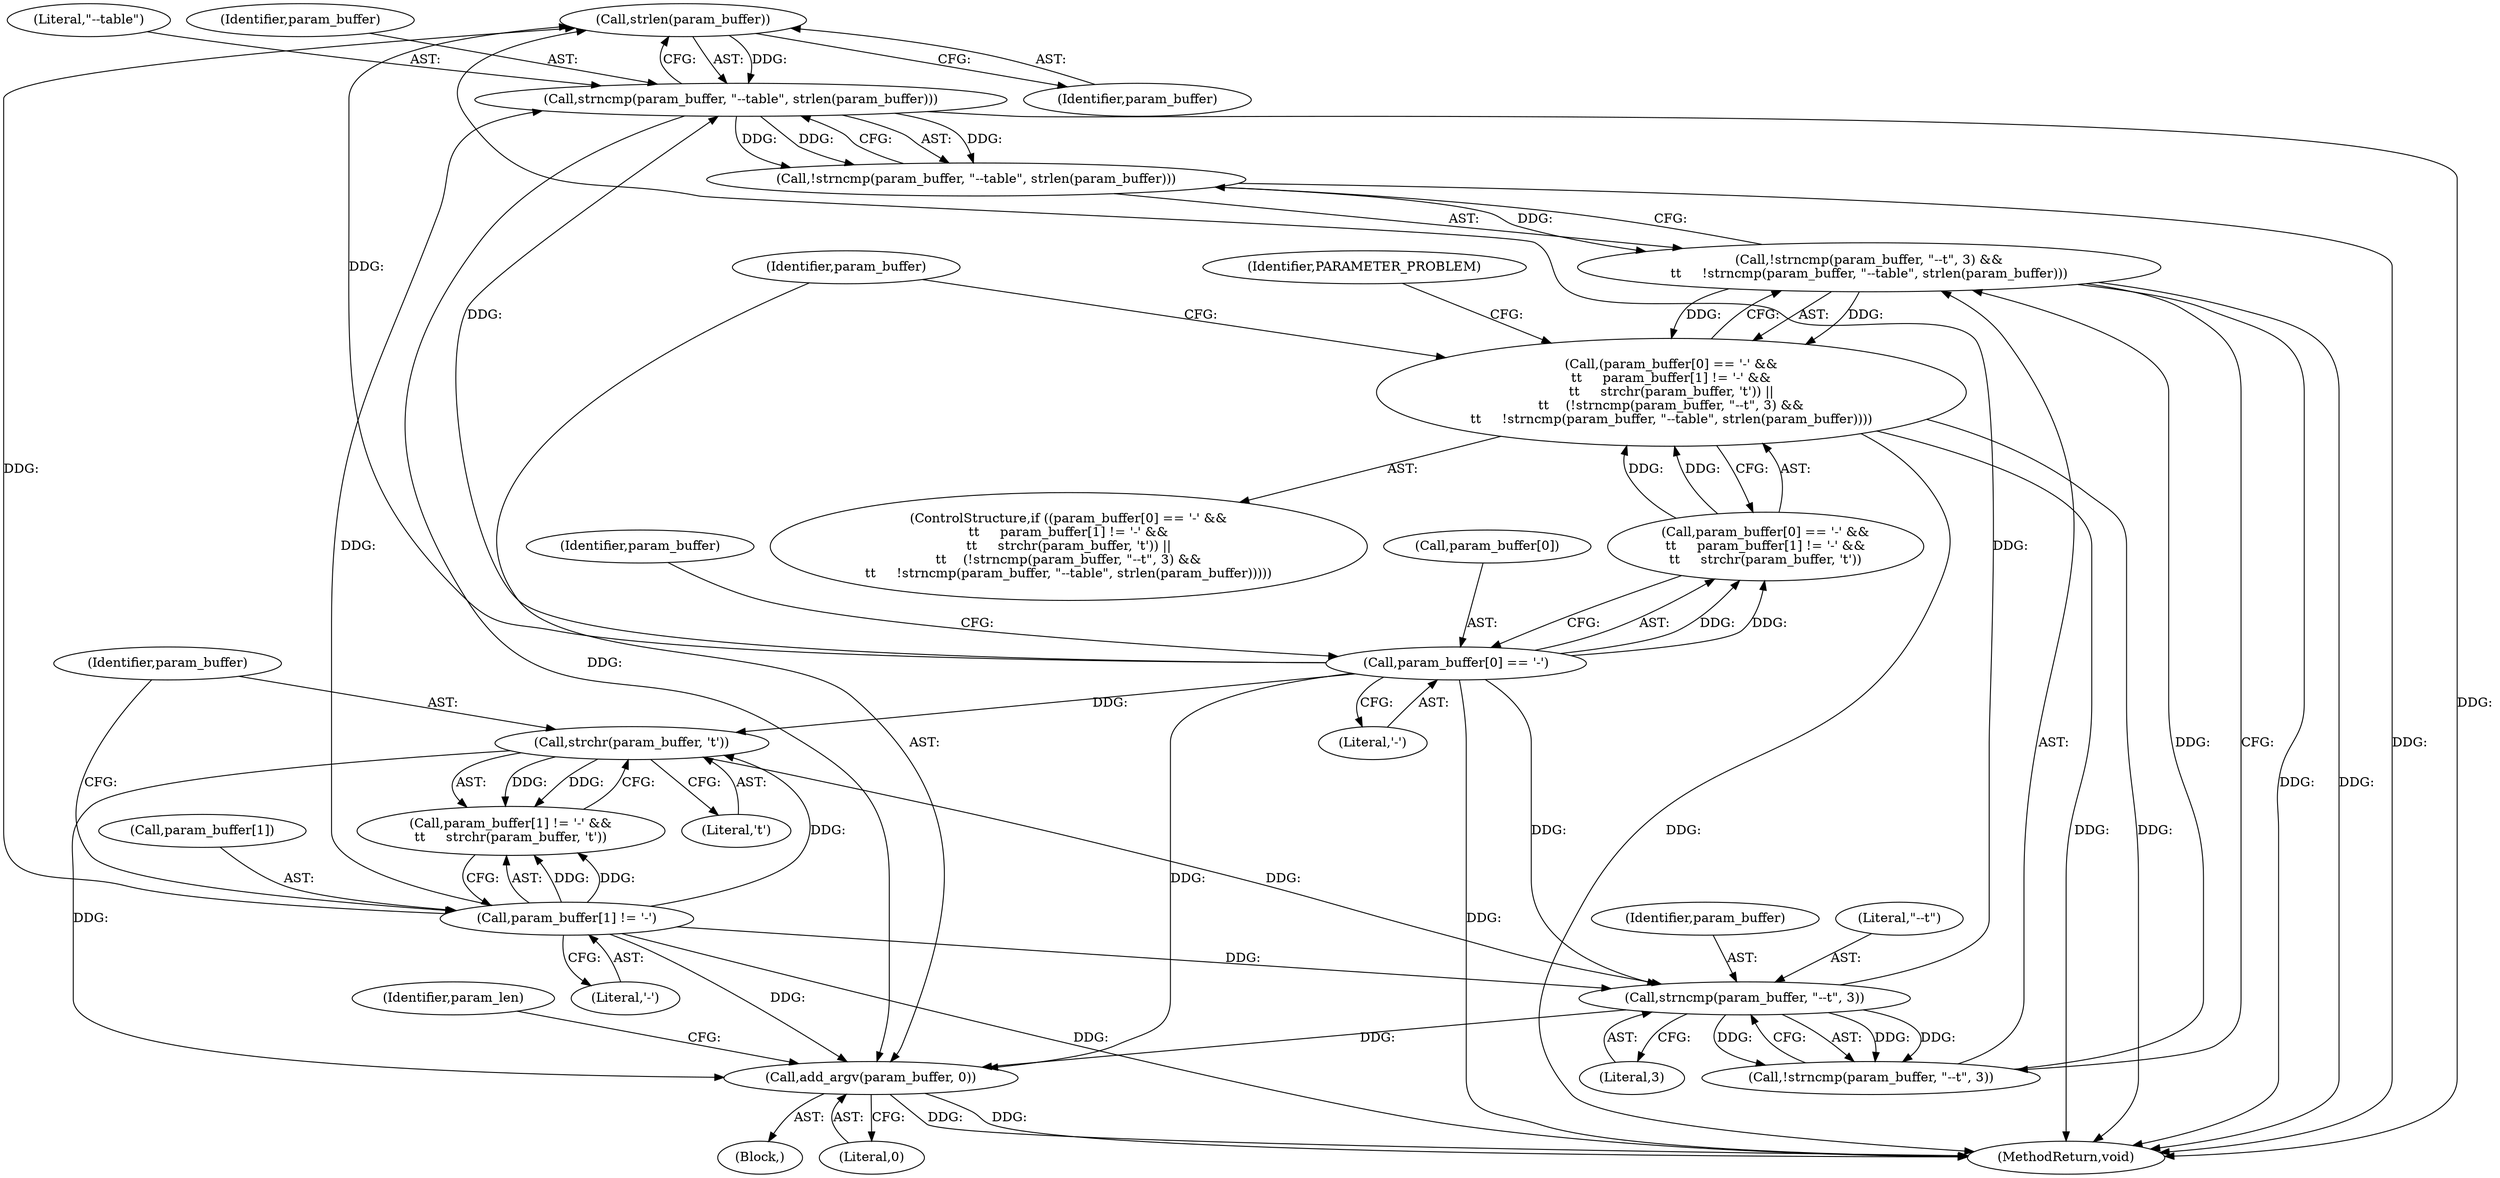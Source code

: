 digraph "1_netfilter_2ae1099a42e6a0f06de305ca13a842ac83d4683e@API" {
"1000146" [label="(Call,strlen(param_buffer))"];
"1000128" [label="(Call,param_buffer[1] != '-')"];
"1000122" [label="(Call,param_buffer[0] == '-')"];
"1000138" [label="(Call,strncmp(param_buffer, \"--t\", 3))"];
"1000133" [label="(Call,strchr(param_buffer, 't'))"];
"1000143" [label="(Call,strncmp(param_buffer, \"--table\", strlen(param_buffer)))"];
"1000142" [label="(Call,!strncmp(param_buffer, \"--table\", strlen(param_buffer)))"];
"1000136" [label="(Call,!strncmp(param_buffer, \"--t\", 3) &&\n\t\t     !strncmp(param_buffer, \"--table\", strlen(param_buffer)))"];
"1000120" [label="(Call,(param_buffer[0] == '-' &&\n\t\t     param_buffer[1] != '-' &&\n\t\t     strchr(param_buffer, 't')) ||\n\t\t    (!strncmp(param_buffer, \"--t\", 3) &&\n\t\t     !strncmp(param_buffer, \"--table\", strlen(param_buffer))))"];
"1000156" [label="(Call,add_argv(param_buffer, 0))"];
"1000139" [label="(Identifier,param_buffer)"];
"1000126" [label="(Literal,'-')"];
"1000128" [label="(Call,param_buffer[1] != '-')"];
"1000122" [label="(Call,param_buffer[0] == '-')"];
"1000130" [label="(Identifier,param_buffer)"];
"1000137" [label="(Call,!strncmp(param_buffer, \"--t\", 3))"];
"1000143" [label="(Call,strncmp(param_buffer, \"--table\", strlen(param_buffer)))"];
"1000157" [label="(Identifier,param_buffer)"];
"1000104" [label="(Block,)"];
"1000141" [label="(Literal,3)"];
"1000140" [label="(Literal,\"--t\")"];
"1000120" [label="(Call,(param_buffer[0] == '-' &&\n\t\t     param_buffer[1] != '-' &&\n\t\t     strchr(param_buffer, 't')) ||\n\t\t    (!strncmp(param_buffer, \"--t\", 3) &&\n\t\t     !strncmp(param_buffer, \"--table\", strlen(param_buffer))))"];
"1000156" [label="(Call,add_argv(param_buffer, 0))"];
"1000142" [label="(Call,!strncmp(param_buffer, \"--table\", strlen(param_buffer)))"];
"1000119" [label="(ControlStructure,if ((param_buffer[0] == '-' &&\n\t\t     param_buffer[1] != '-' &&\n\t\t     strchr(param_buffer, 't')) ||\n\t\t    (!strncmp(param_buffer, \"--t\", 3) &&\n\t\t     !strncmp(param_buffer, \"--table\", strlen(param_buffer)))))"];
"1000136" [label="(Call,!strncmp(param_buffer, \"--t\", 3) &&\n\t\t     !strncmp(param_buffer, \"--table\", strlen(param_buffer)))"];
"1000138" [label="(Call,strncmp(param_buffer, \"--t\", 3))"];
"1000147" [label="(Identifier,param_buffer)"];
"1000135" [label="(Literal,'t')"];
"1000160" [label="(Identifier,param_len)"];
"1000146" [label="(Call,strlen(param_buffer))"];
"1000129" [label="(Call,param_buffer[1])"];
"1000133" [label="(Call,strchr(param_buffer, 't'))"];
"1000127" [label="(Call,param_buffer[1] != '-' &&\n\t\t     strchr(param_buffer, 't'))"];
"1000162" [label="(MethodReturn,void)"];
"1000134" [label="(Identifier,param_buffer)"];
"1000132" [label="(Literal,'-')"];
"1000145" [label="(Literal,\"--table\")"];
"1000150" [label="(Identifier,PARAMETER_PROBLEM)"];
"1000158" [label="(Literal,0)"];
"1000121" [label="(Call,param_buffer[0] == '-' &&\n\t\t     param_buffer[1] != '-' &&\n\t\t     strchr(param_buffer, 't'))"];
"1000123" [label="(Call,param_buffer[0])"];
"1000144" [label="(Identifier,param_buffer)"];
"1000146" -> "1000143"  [label="AST: "];
"1000146" -> "1000147"  [label="CFG: "];
"1000147" -> "1000146"  [label="AST: "];
"1000143" -> "1000146"  [label="CFG: "];
"1000146" -> "1000143"  [label="DDG: "];
"1000128" -> "1000146"  [label="DDG: "];
"1000122" -> "1000146"  [label="DDG: "];
"1000138" -> "1000146"  [label="DDG: "];
"1000128" -> "1000127"  [label="AST: "];
"1000128" -> "1000132"  [label="CFG: "];
"1000129" -> "1000128"  [label="AST: "];
"1000132" -> "1000128"  [label="AST: "];
"1000134" -> "1000128"  [label="CFG: "];
"1000127" -> "1000128"  [label="CFG: "];
"1000128" -> "1000162"  [label="DDG: "];
"1000128" -> "1000127"  [label="DDG: "];
"1000128" -> "1000127"  [label="DDG: "];
"1000128" -> "1000133"  [label="DDG: "];
"1000128" -> "1000138"  [label="DDG: "];
"1000128" -> "1000143"  [label="DDG: "];
"1000128" -> "1000156"  [label="DDG: "];
"1000122" -> "1000121"  [label="AST: "];
"1000122" -> "1000126"  [label="CFG: "];
"1000123" -> "1000122"  [label="AST: "];
"1000126" -> "1000122"  [label="AST: "];
"1000130" -> "1000122"  [label="CFG: "];
"1000121" -> "1000122"  [label="CFG: "];
"1000122" -> "1000162"  [label="DDG: "];
"1000122" -> "1000121"  [label="DDG: "];
"1000122" -> "1000121"  [label="DDG: "];
"1000122" -> "1000133"  [label="DDG: "];
"1000122" -> "1000138"  [label="DDG: "];
"1000122" -> "1000143"  [label="DDG: "];
"1000122" -> "1000156"  [label="DDG: "];
"1000138" -> "1000137"  [label="AST: "];
"1000138" -> "1000141"  [label="CFG: "];
"1000139" -> "1000138"  [label="AST: "];
"1000140" -> "1000138"  [label="AST: "];
"1000141" -> "1000138"  [label="AST: "];
"1000137" -> "1000138"  [label="CFG: "];
"1000138" -> "1000137"  [label="DDG: "];
"1000138" -> "1000137"  [label="DDG: "];
"1000138" -> "1000137"  [label="DDG: "];
"1000133" -> "1000138"  [label="DDG: "];
"1000138" -> "1000156"  [label="DDG: "];
"1000133" -> "1000127"  [label="AST: "];
"1000133" -> "1000135"  [label="CFG: "];
"1000134" -> "1000133"  [label="AST: "];
"1000135" -> "1000133"  [label="AST: "];
"1000127" -> "1000133"  [label="CFG: "];
"1000133" -> "1000127"  [label="DDG: "];
"1000133" -> "1000127"  [label="DDG: "];
"1000133" -> "1000156"  [label="DDG: "];
"1000143" -> "1000142"  [label="AST: "];
"1000144" -> "1000143"  [label="AST: "];
"1000145" -> "1000143"  [label="AST: "];
"1000142" -> "1000143"  [label="CFG: "];
"1000143" -> "1000162"  [label="DDG: "];
"1000143" -> "1000142"  [label="DDG: "];
"1000143" -> "1000142"  [label="DDG: "];
"1000143" -> "1000142"  [label="DDG: "];
"1000143" -> "1000156"  [label="DDG: "];
"1000142" -> "1000136"  [label="AST: "];
"1000136" -> "1000142"  [label="CFG: "];
"1000142" -> "1000162"  [label="DDG: "];
"1000142" -> "1000136"  [label="DDG: "];
"1000136" -> "1000120"  [label="AST: "];
"1000136" -> "1000137"  [label="CFG: "];
"1000137" -> "1000136"  [label="AST: "];
"1000120" -> "1000136"  [label="CFG: "];
"1000136" -> "1000162"  [label="DDG: "];
"1000136" -> "1000162"  [label="DDG: "];
"1000136" -> "1000120"  [label="DDG: "];
"1000136" -> "1000120"  [label="DDG: "];
"1000137" -> "1000136"  [label="DDG: "];
"1000120" -> "1000119"  [label="AST: "];
"1000120" -> "1000121"  [label="CFG: "];
"1000121" -> "1000120"  [label="AST: "];
"1000150" -> "1000120"  [label="CFG: "];
"1000157" -> "1000120"  [label="CFG: "];
"1000120" -> "1000162"  [label="DDG: "];
"1000120" -> "1000162"  [label="DDG: "];
"1000120" -> "1000162"  [label="DDG: "];
"1000121" -> "1000120"  [label="DDG: "];
"1000121" -> "1000120"  [label="DDG: "];
"1000156" -> "1000104"  [label="AST: "];
"1000156" -> "1000158"  [label="CFG: "];
"1000157" -> "1000156"  [label="AST: "];
"1000158" -> "1000156"  [label="AST: "];
"1000160" -> "1000156"  [label="CFG: "];
"1000156" -> "1000162"  [label="DDG: "];
"1000156" -> "1000162"  [label="DDG: "];
}
